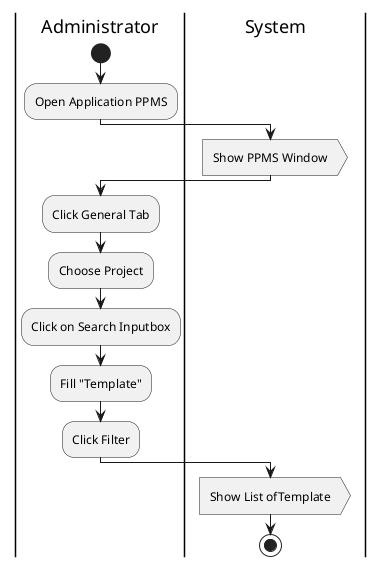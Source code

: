 @startuml
|Administrator|
start
:Open Application PPMS;
|System|
:Show PPMS Window>
|Administrator|
:Click General Tab;
:Choose Project;
:Click on Search Inputbox;
:Fill "Template";
:Click Filter;
|System|
:Show List ofTemplate>
stop
@enduml